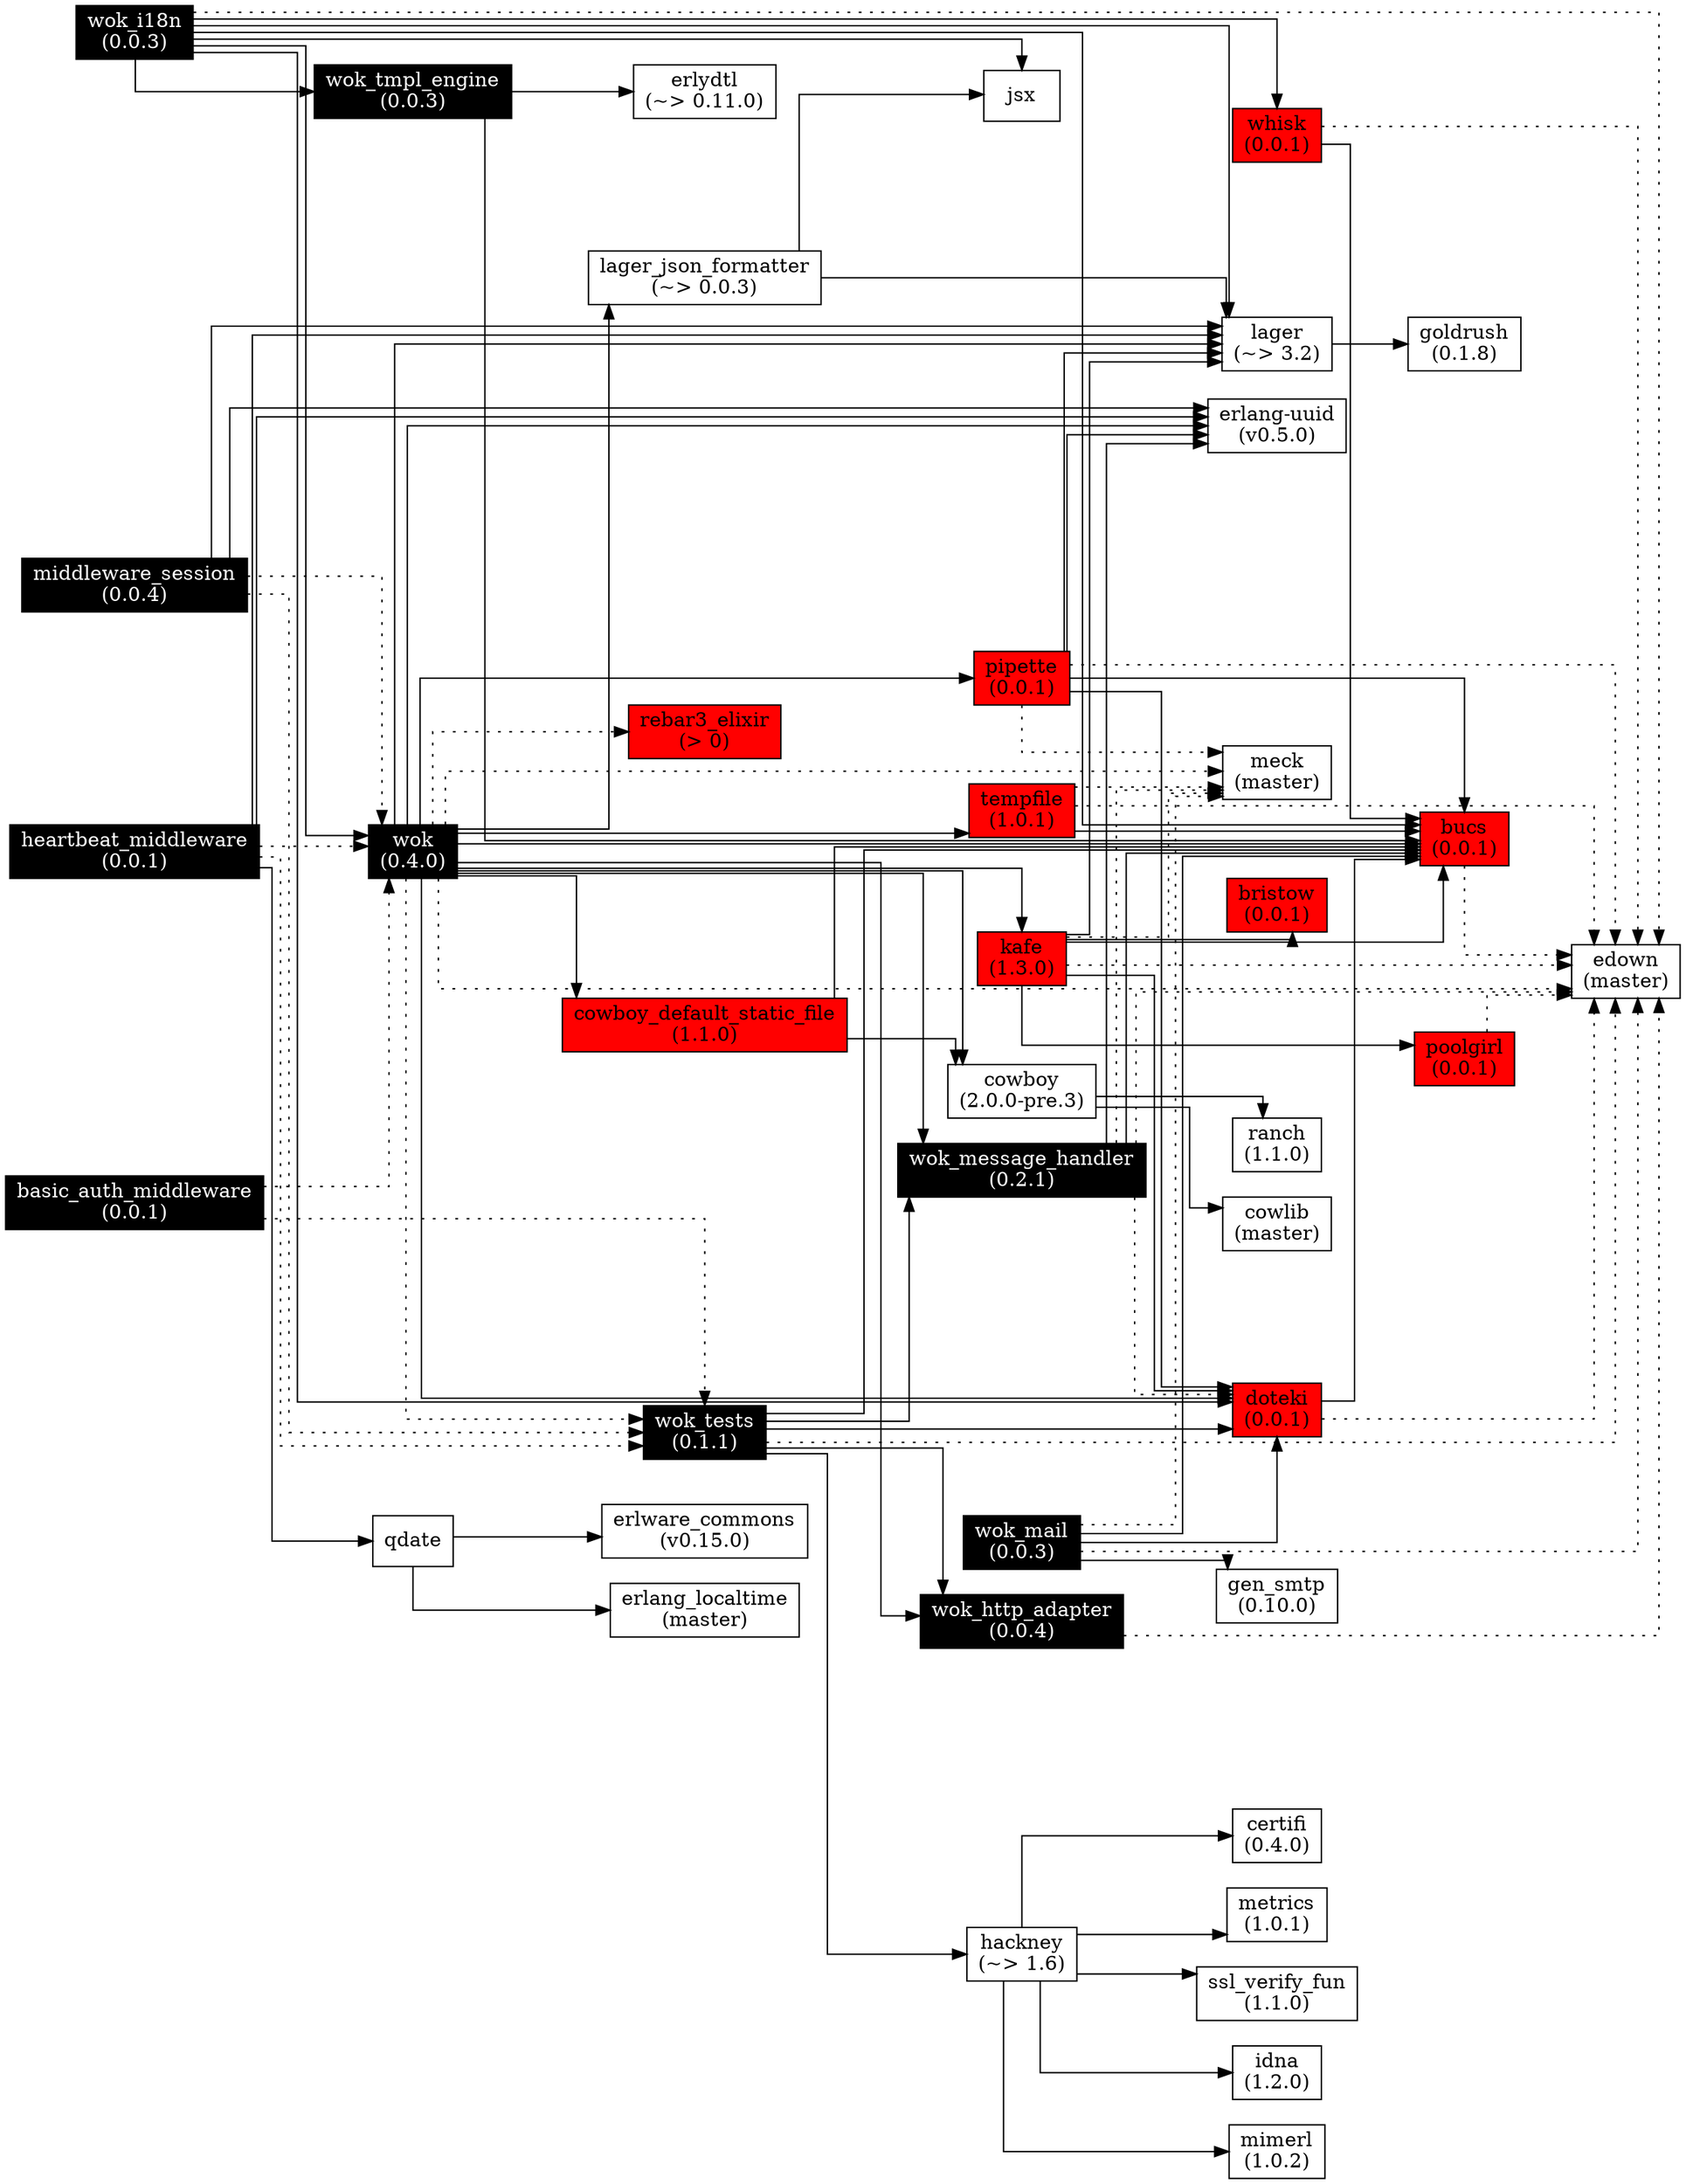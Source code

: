 digraph wok_deps {
  node[shape=box];
  graph[
    remincross=true;
    splines=ortho;
    rankdir=LR;
  ]

  wok[label="wok\n(0.4.0)", fontcolor="white", style="filled", fillcolor="black"];
  lager[label="lager\n(~> 3.2)"];
  lager_json_formatter[label="lager_json_formatter\n(~> 0.0.3)"];
  wok_http_adapter[label="wok_http_adapter\n(0.0.4)", fontcolor="white", style="filled", fillcolor="black"];
  wok_message_handler[label="wok_message_handler\n(0.2.1)", fontcolor="white", style="filled", fillcolor="black"];
  pipette[label="pipette\n(0.0.1)", style="filled", fillcolor="red"];
  kafe[label="kafe\n(1.3.0)", style="filled", fillcolor="red"];
  cowboy[label="cowboy\n(2.0.0-pre.3)"];
  cowboy_default_static_file[label="cowboy_default_static_file\n(1.1.0)", style="filled", fillcolor="red"];
  bucs[label="bucs\n(0.0.1)", style="filled", fillcolor="red"];
  doteki[label="doteki\n(0.0.1)", style="filled", fillcolor="red"];
  uuid[label="erlang-uuid\n(v0.5.0)"];
  tempfile[label="tempfile\n(1.0.1)", style="filled", fillcolor="red"];
  rebar3_elixir[label="rebar3_elixir\n(> 0)", style="filled", fillcolor="red"];
  wok_tests[label="wok_tests\n(0.1.1)", fontcolor="white", style="filled", fillcolor="black"];
  meck[label="meck\n(master)"];
  edown[label="edown\n(master)"];
  goldrush[label="goldrush\n(0.1.8)"];
  jsx[laber="jsx\n(~> 2.6)"];
  poolgirl[label="poolgirl\n(0.0.1)", style="filled", fillcolor="red"];
  bristow[label="bristow\n(0.0.1)", style="filled", fillcolor="red"];
  cowlib[label="cowlib\n(master)"];
  ranch[label="ranch\n(1.1.0)"];
  hackney[label="hackney\n(~> 1.6)"];
  idna[label="idna\n(1.2.0)"];
  mimerl[label="mimerl\n(1.0.2)"];
  certifi[label="certifi\n(0.4.0)"];
  metrics[label="metrics\n(1.0.1)"];
  ssl_verify_fun[label="ssl_verify_fun\n(1.1.0)"];
  wok_mail[label="wok_mail\n(0.0.3)", fontcolor="white", style="filled", fillcolor="black"];
  gen_smtp[label="gen_smtp\n(0.10.0)"];
  wok_i18n[label="wok_i18n\n(0.0.3)", fontcolor="white", style="filled", fillcolor="black"];
  wok_tmpl_engine[label="wok_tmpl_engine\n(0.0.3)", fontcolor="white", style="filled", fillcolor="black"];
  whisk[label="whisk\n(0.0.1)", style="filled", fillcolor="red"];
  erlydtl[label="erlydtl\n(~> 0.11.0)"];
  basic_auth_middleware[label="basic_auth_middleware\n(0.0.1)", fontcolor="white", style="filled", fillcolor="black"];
  middleware_session[label="middleware_session\n(0.0.4)", fontcolor="white", style="filled", fillcolor="black"];
  heartbeat_middleware[label="heartbeat_middleware\n(0.0.1)", fontcolor="white", style="filled", fillcolor="black"];
  erlware_commons[label="erlware_commons\n(v0.15.0)"];
  erlang_localtime[label="erlang_localtime\n(master)"];

  wok -> lager;
  wok -> lager_json_formatter
  wok -> wok_http_adapter;
  wok -> wok_message_handler;
  wok -> pipette;
  wok -> kafe;
  wok -> cowboy;
  wok -> cowboy_default_static_file;
  wok -> bucs;
  wok -> doteki;
  wok -> uuid;
  wok -> tempfile;
  wok-> rebar3_elixir[style=dotted];
  wok -> meck[style=dotted];
  wok -> wok_tests[style=dotted];
  wok -> edown[style=dotted];

  lager -> goldrush;

  lager_json_formatter -> lager;
  lager_json_formatter -> jsx;

  wok_http_adapter -> edown[style=dotted];

  wok_message_handler -> bucs;
  wok_message_handler -> uuid;
  wok_message_handler -> meck[style=dotted];
  wok_message_handler -> doteki[style=dotted];
  wok_message_handler -> edown[style=dotted];

  pipette -> lager;
  pipette -> bucs;
  pipette -> doteki;
  pipette -> uuid;
  pipette -> meck[style=dotted];
  pipette -> edown[style=dotted];

  kafe -> lager;
  kafe -> bucs;
  kafe -> doteki;
  kafe -> poolgirl;
  kafe -> bristow;
  kafe -> meck[style=dotted];
  kafe -> edown[style=dotted];

  cowboy -> cowlib;
  cowboy -> ranch;

  cowboy_default_static_file -> bucs;
  cowboy_default_static_file -> cowboy;

  bucs -> edown[style=dotted]

  doteki -> bucs;
  doteki -> edown[style=dotted];

  tempfile -> bucs;
  tempfile -> meck[style=dotted];
  tempfile -> edown[style=dotted];

  wok_tests -> bucs;
  wok_tests -> wok_http_adapter;
  wok_tests -> wok_message_handler;
  wok_tests -> doteki;
  wok_tests -> hackney;
  wok_tests -> edown[style=dotted];

  poolgirl -> edown[style=dotted];

  hackney -> idna;
  hackney -> mimerl;
  hackney -> certifi;
  hackney -> metrics;
  hackney -> ssl_verify_fun;

  wok_mail -> bucs;
  wok_mail -> doteki;
  wok_mail -> gen_smtp;
  wok_mail -> meck[style=dotted];
  wok_mail -> edown[style=dotted];

  wok_i18n -> jsx;
  wok_i18n -> lager;
  wok_i18n -> wok_tmpl_engine;
  wok_i18n -> whisk;
  wok_i18n -> wok;
  wok_i18n -> bucs;
  wok_i18n -> doteki;
  wok_i18n -> edown[style=dotted];

  wok_tmpl_engine -> bucs;
  wok_tmpl_engine -> erlydtl;

  whisk -> bucs;
  whisk -> edown[style=dotted];

  basic_auth_middleware -> wok[style=dotted];
  basic_auth_middleware -> wok_tests[style=dotted];

  middleware_session -> lager;
  middleware_session -> uuid;
  middleware_session -> wok[style=dotted];
  middleware_session -> wok_tests[style=dotted];

  heartbeat_middleware -> lager;
  heartbeat_middleware -> uuid;
  heartbeat_middleware -> qdate;
  heartbeat_middleware -> wok[style=dotted];
  heartbeat_middleware -> wok_tests[style=dotted];

  qdate -> erlware_commons;
  qdate -> erlang_localtime;
}
